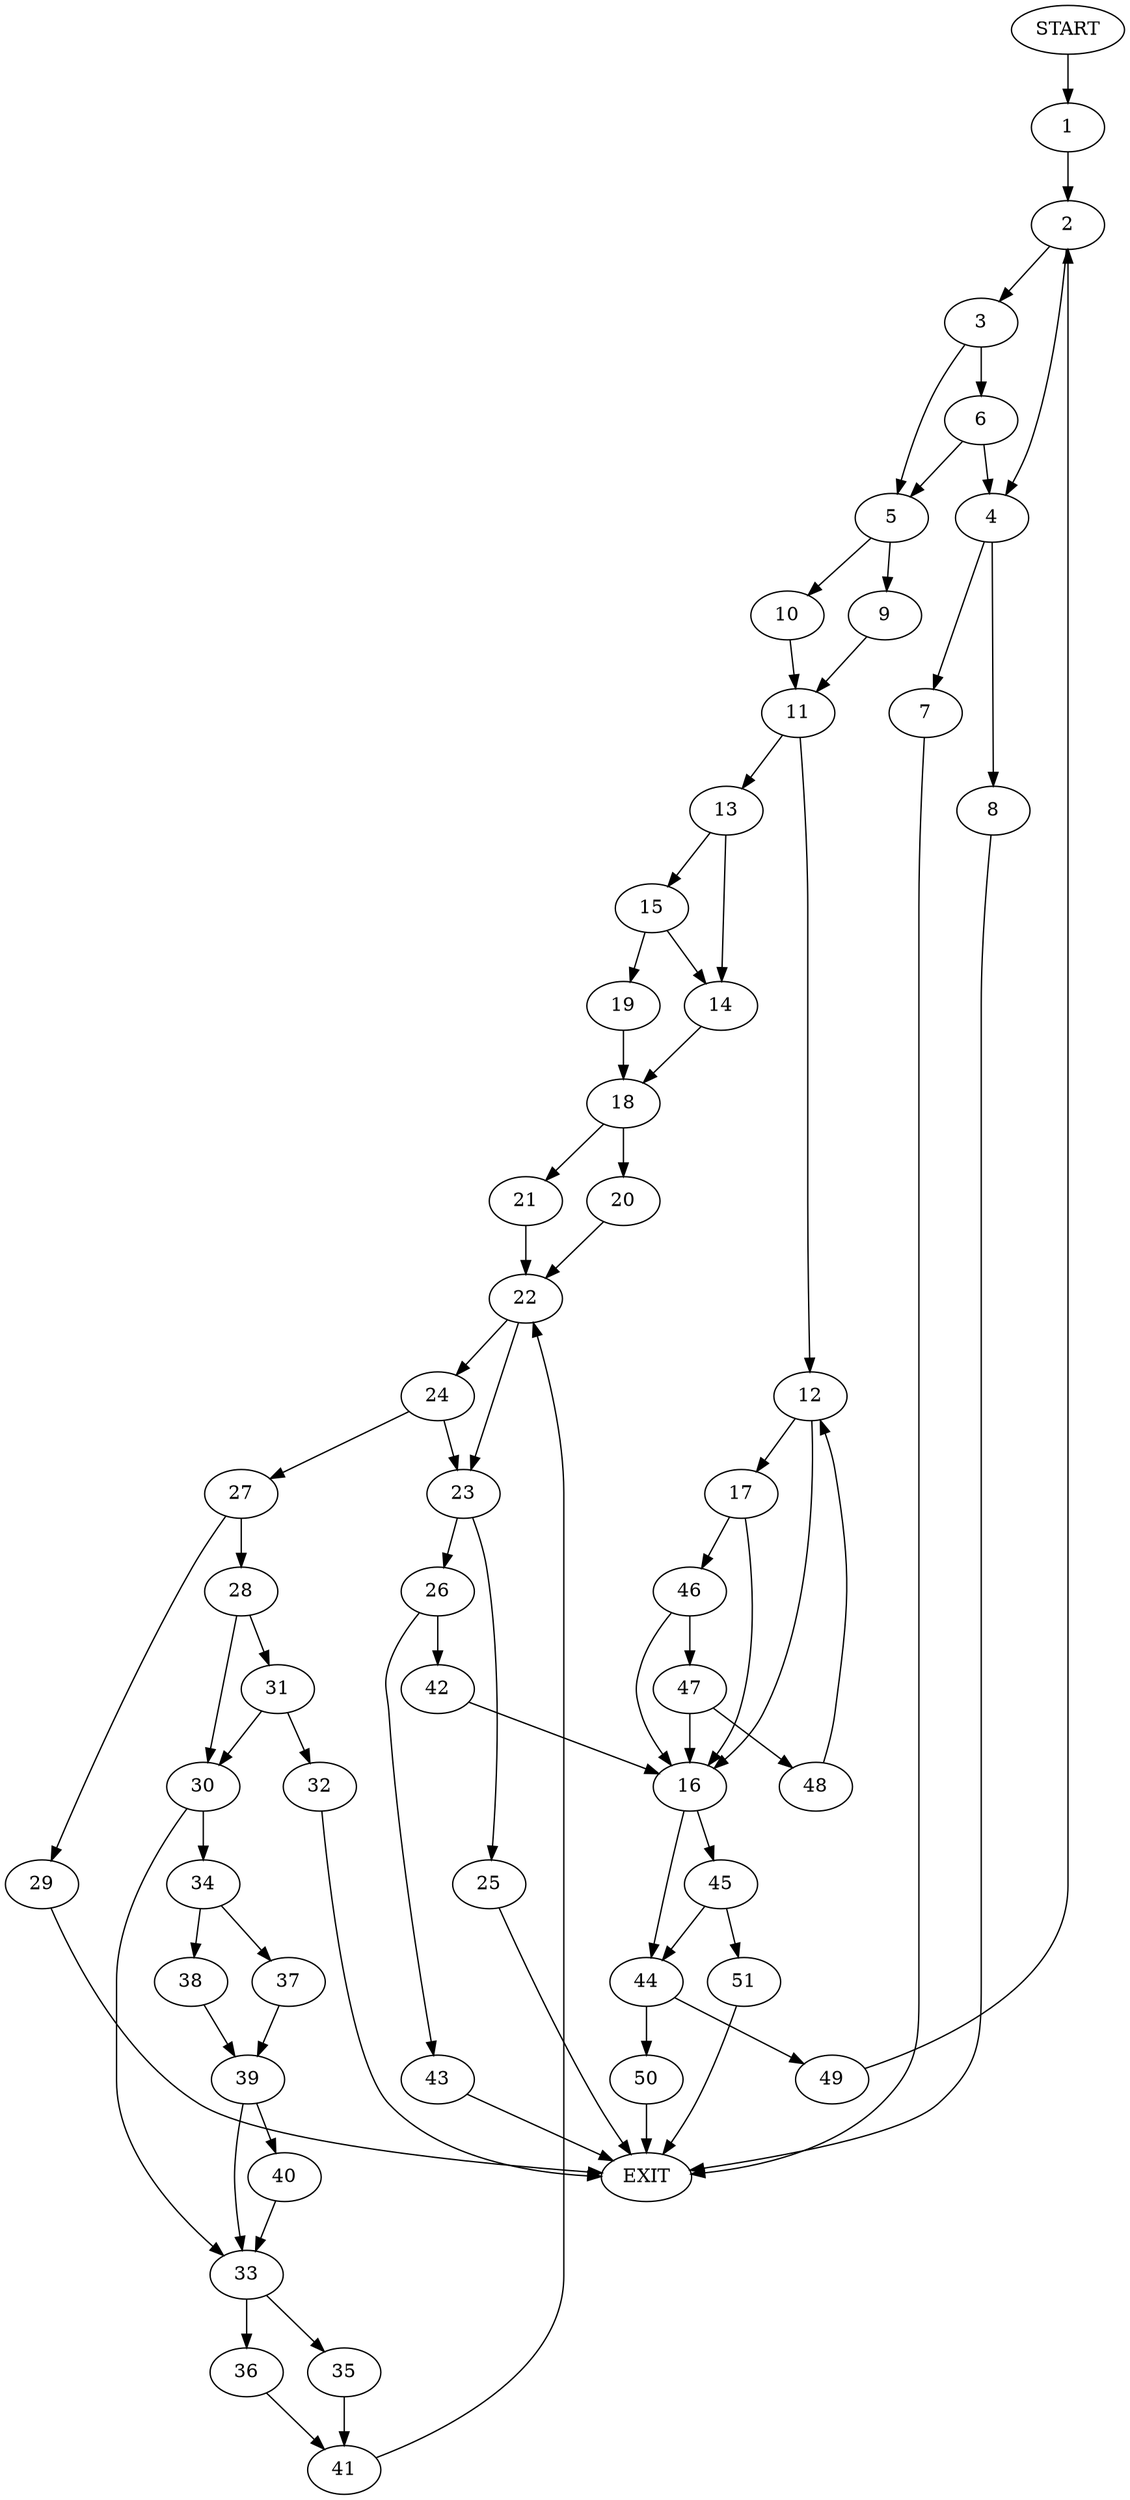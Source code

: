 digraph {
0 [label="START"]
52 [label="EXIT"]
0 -> 1
1 -> 2
2 -> 3
2 -> 4
3 -> 5
3 -> 6
4 -> 7
4 -> 8
5 -> 9
5 -> 10
6 -> 5
6 -> 4
9 -> 11
10 -> 11
11 -> 12
11 -> 13
13 -> 14
13 -> 15
12 -> 16
12 -> 17
14 -> 18
15 -> 14
15 -> 19
19 -> 18
18 -> 20
18 -> 21
20 -> 22
21 -> 22
22 -> 23
22 -> 24
23 -> 25
23 -> 26
24 -> 23
24 -> 27
27 -> 28
27 -> 29
28 -> 30
28 -> 31
29 -> 52
31 -> 32
31 -> 30
30 -> 33
30 -> 34
32 -> 52
33 -> 35
33 -> 36
34 -> 37
34 -> 38
37 -> 39
38 -> 39
39 -> 33
39 -> 40
40 -> 33
36 -> 41
35 -> 41
41 -> 22
25 -> 52
26 -> 42
26 -> 43
42 -> 16
43 -> 52
16 -> 44
16 -> 45
17 -> 16
17 -> 46
46 -> 47
46 -> 16
47 -> 16
47 -> 48
48 -> 12
44 -> 49
44 -> 50
45 -> 44
45 -> 51
51 -> 52
50 -> 52
49 -> 2
7 -> 52
8 -> 52
}
